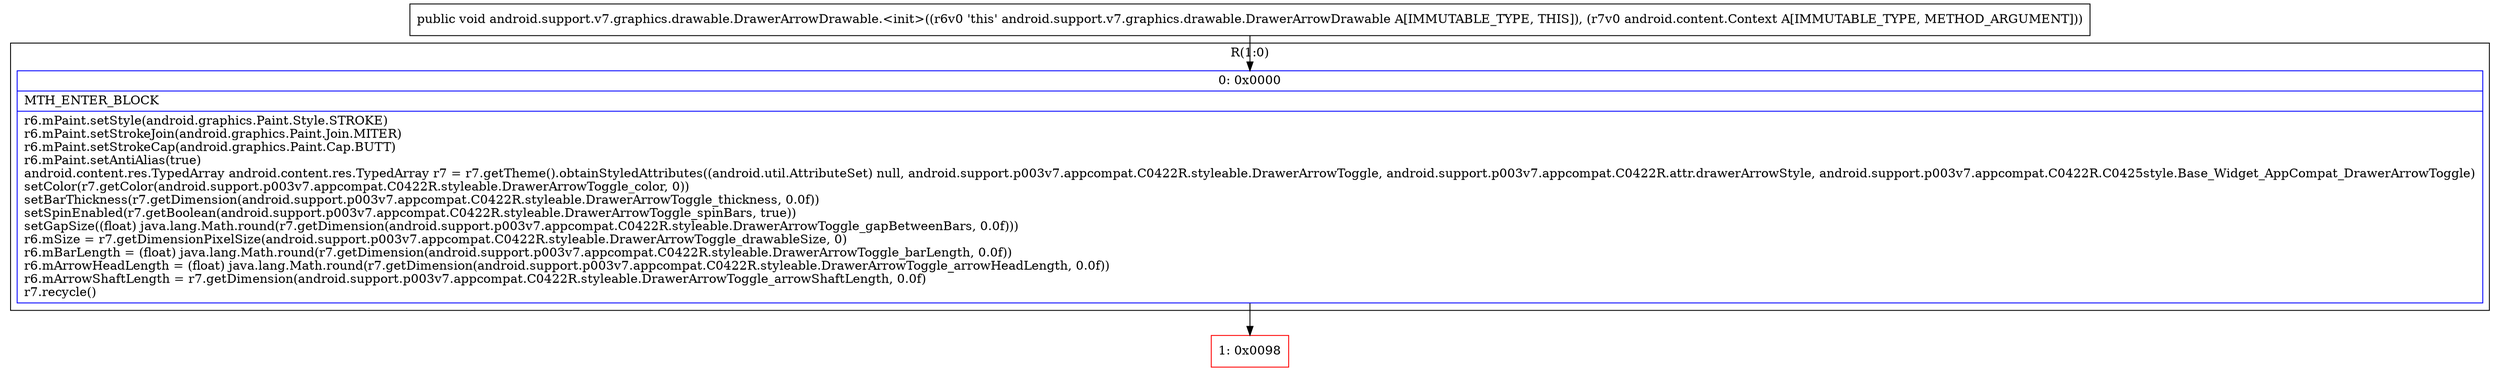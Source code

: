 digraph "CFG forandroid.support.v7.graphics.drawable.DrawerArrowDrawable.\<init\>(Landroid\/content\/Context;)V" {
subgraph cluster_Region_895057065 {
label = "R(1:0)";
node [shape=record,color=blue];
Node_0 [shape=record,label="{0\:\ 0x0000|MTH_ENTER_BLOCK\l|r6.mPaint.setStyle(android.graphics.Paint.Style.STROKE)\lr6.mPaint.setStrokeJoin(android.graphics.Paint.Join.MITER)\lr6.mPaint.setStrokeCap(android.graphics.Paint.Cap.BUTT)\lr6.mPaint.setAntiAlias(true)\landroid.content.res.TypedArray android.content.res.TypedArray r7 = r7.getTheme().obtainStyledAttributes((android.util.AttributeSet) null, android.support.p003v7.appcompat.C0422R.styleable.DrawerArrowToggle, android.support.p003v7.appcompat.C0422R.attr.drawerArrowStyle, android.support.p003v7.appcompat.C0422R.C0425style.Base_Widget_AppCompat_DrawerArrowToggle)\lsetColor(r7.getColor(android.support.p003v7.appcompat.C0422R.styleable.DrawerArrowToggle_color, 0))\lsetBarThickness(r7.getDimension(android.support.p003v7.appcompat.C0422R.styleable.DrawerArrowToggle_thickness, 0.0f))\lsetSpinEnabled(r7.getBoolean(android.support.p003v7.appcompat.C0422R.styleable.DrawerArrowToggle_spinBars, true))\lsetGapSize((float) java.lang.Math.round(r7.getDimension(android.support.p003v7.appcompat.C0422R.styleable.DrawerArrowToggle_gapBetweenBars, 0.0f)))\lr6.mSize = r7.getDimensionPixelSize(android.support.p003v7.appcompat.C0422R.styleable.DrawerArrowToggle_drawableSize, 0)\lr6.mBarLength = (float) java.lang.Math.round(r7.getDimension(android.support.p003v7.appcompat.C0422R.styleable.DrawerArrowToggle_barLength, 0.0f))\lr6.mArrowHeadLength = (float) java.lang.Math.round(r7.getDimension(android.support.p003v7.appcompat.C0422R.styleable.DrawerArrowToggle_arrowHeadLength, 0.0f))\lr6.mArrowShaftLength = r7.getDimension(android.support.p003v7.appcompat.C0422R.styleable.DrawerArrowToggle_arrowShaftLength, 0.0f)\lr7.recycle()\l}"];
}
Node_1 [shape=record,color=red,label="{1\:\ 0x0098}"];
MethodNode[shape=record,label="{public void android.support.v7.graphics.drawable.DrawerArrowDrawable.\<init\>((r6v0 'this' android.support.v7.graphics.drawable.DrawerArrowDrawable A[IMMUTABLE_TYPE, THIS]), (r7v0 android.content.Context A[IMMUTABLE_TYPE, METHOD_ARGUMENT])) }"];
MethodNode -> Node_0;
Node_0 -> Node_1;
}

